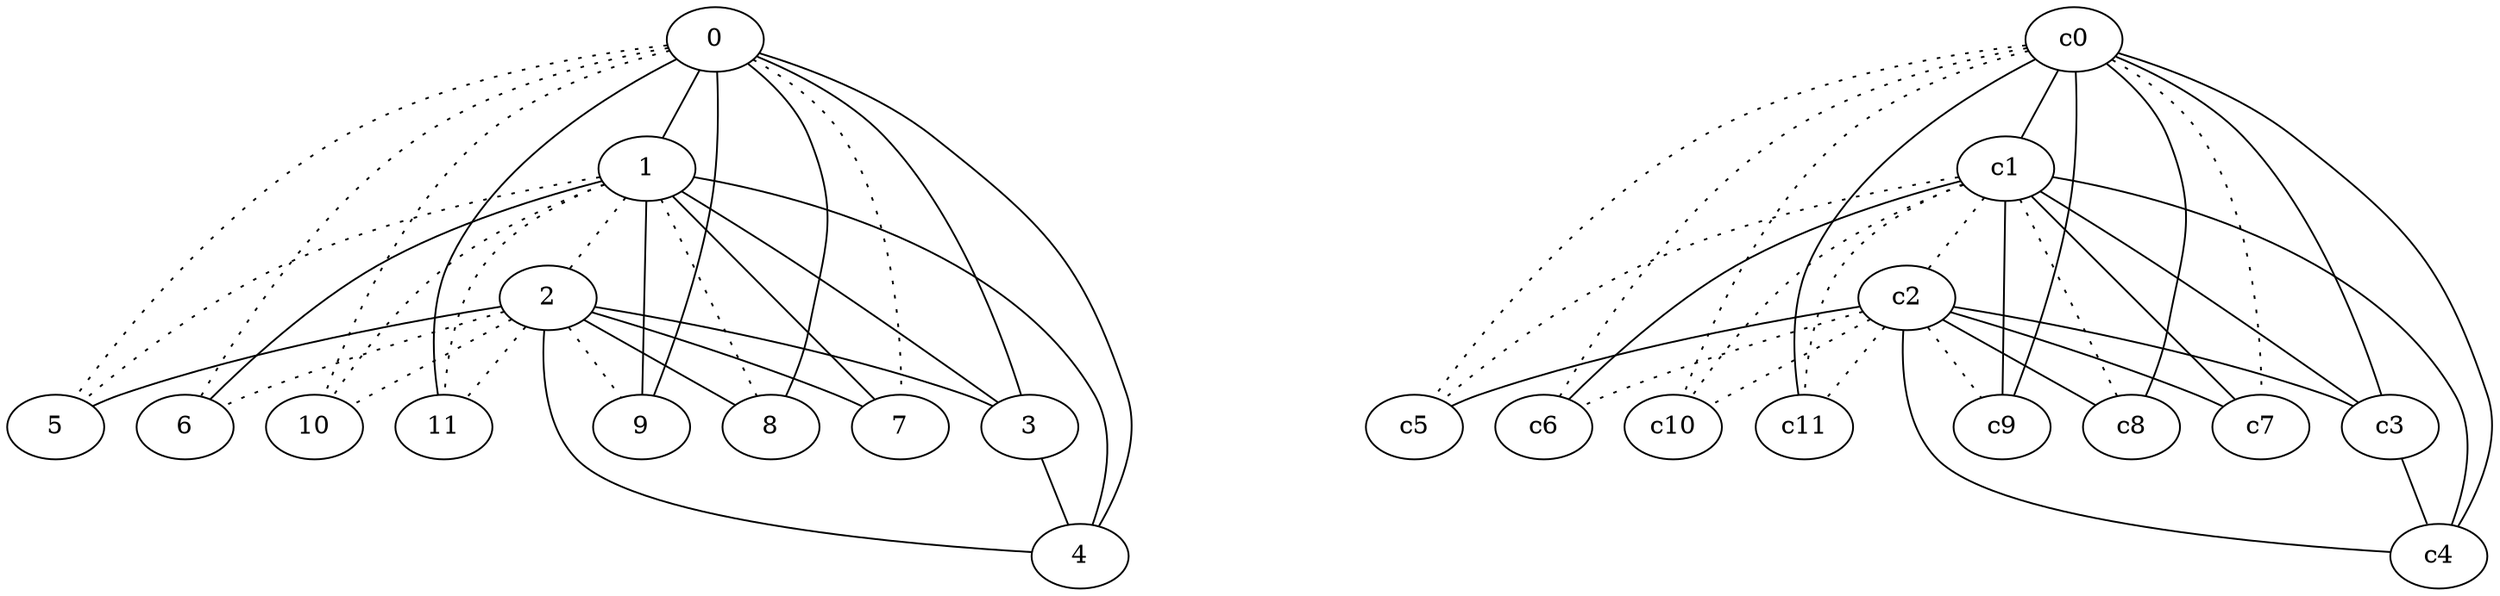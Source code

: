graph {
a0[label=0];
a1[label=1];
a2[label=2];
a3[label=3];
a4[label=4];
a5[label=5];
a6[label=6];
a7[label=7];
a8[label=8];
a9[label=9];
a10[label=10];
a11[label=11];
a0 -- a1;
a0 -- a3;
a0 -- a4;
a0 -- a5 [style=dotted];
a0 -- a6 [style=dotted];
a0 -- a7 [style=dotted];
a0 -- a8;
a0 -- a9;
a0 -- a10 [style=dotted];
a0 -- a11;
a1 -- a2 [style=dotted];
a1 -- a3;
a1 -- a4;
a1 -- a5 [style=dotted];
a1 -- a6;
a1 -- a7;
a1 -- a8 [style=dotted];
a1 -- a9;
a1 -- a10 [style=dotted];
a1 -- a11 [style=dotted];
a2 -- a3;
a2 -- a4;
a2 -- a5;
a2 -- a6 [style=dotted];
a2 -- a7;
a2 -- a8;
a2 -- a9 [style=dotted];
a2 -- a10 [style=dotted];
a2 -- a11 [style=dotted];
a3 -- a4;
c0 -- c1;
c0 -- c3;
c0 -- c4;
c0 -- c5 [style=dotted];
c0 -- c6 [style=dotted];
c0 -- c7 [style=dotted];
c0 -- c8;
c0 -- c9;
c0 -- c10 [style=dotted];
c0 -- c11;
c1 -- c2 [style=dotted];
c1 -- c3;
c1 -- c4;
c1 -- c5 [style=dotted];
c1 -- c6;
c1 -- c7;
c1 -- c8 [style=dotted];
c1 -- c9;
c1 -- c10 [style=dotted];
c1 -- c11 [style=dotted];
c2 -- c3;
c2 -- c4;
c2 -- c5;
c2 -- c6 [style=dotted];
c2 -- c7;
c2 -- c8;
c2 -- c9 [style=dotted];
c2 -- c10 [style=dotted];
c2 -- c11 [style=dotted];
c3 -- c4;
}
